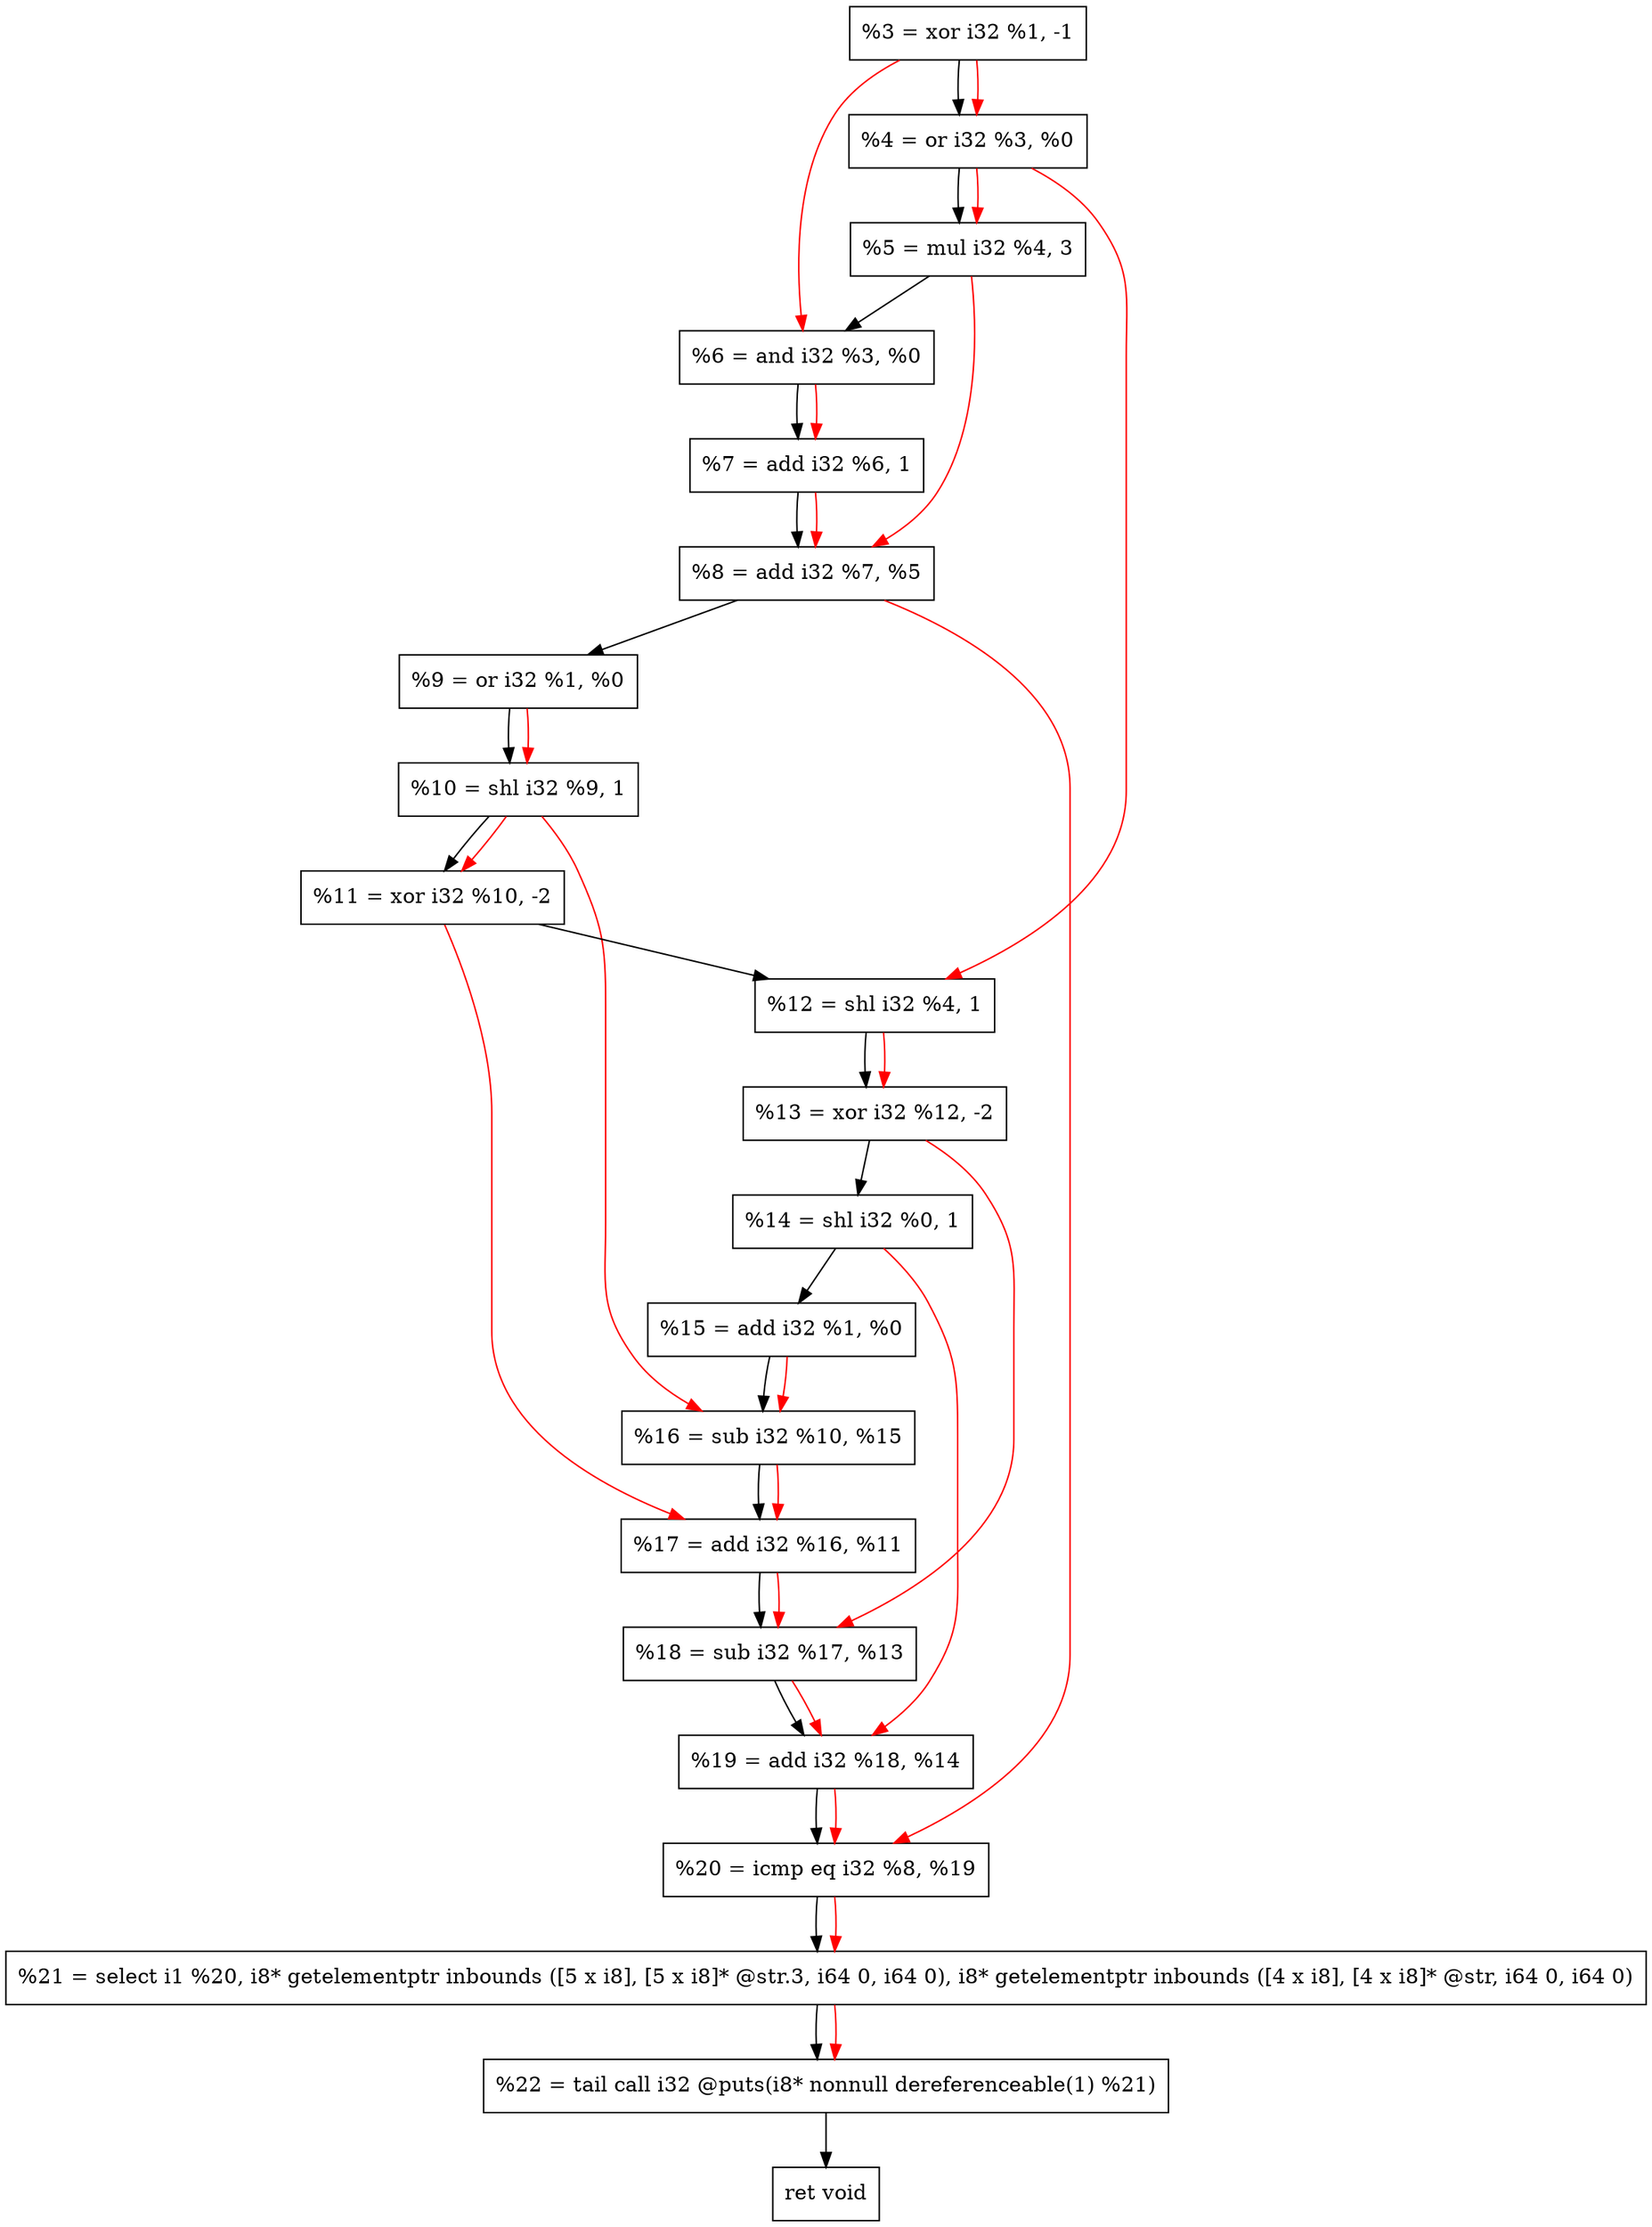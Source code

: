 digraph "DFG for'crackme' function" {
	Node0x1e1ea60[shape=record, label="  %3 = xor i32 %1, -1"];
	Node0x1e1ead0[shape=record, label="  %4 = or i32 %3, %0"];
	Node0x1e1eb90[shape=record, label="  %5 = mul i32 %4, 3"];
	Node0x1e1ec00[shape=record, label="  %6 = and i32 %3, %0"];
	Node0x1e1eca0[shape=record, label="  %7 = add i32 %6, 1"];
	Node0x1e1ed10[shape=record, label="  %8 = add i32 %7, %5"];
	Node0x1e1ed80[shape=record, label="  %9 = or i32 %1, %0"];
	Node0x1e1edf0[shape=record, label="  %10 = shl i32 %9, 1"];
	Node0x1e1ee90[shape=record, label="  %11 = xor i32 %10, -2"];
	Node0x1e1ef00[shape=record, label="  %12 = shl i32 %4, 1"];
	Node0x1e1ef70[shape=record, label="  %13 = xor i32 %12, -2"];
	Node0x1e1efe0[shape=record, label="  %14 = shl i32 %0, 1"];
	Node0x1e1f050[shape=record, label="  %15 = add i32 %1, %0"];
	Node0x1e1f0c0[shape=record, label="  %16 = sub i32 %10, %15"];
	Node0x1e1f130[shape=record, label="  %17 = add i32 %16, %11"];
	Node0x1e1f1a0[shape=record, label="  %18 = sub i32 %17, %13"];
	Node0x1e1f210[shape=record, label="  %19 = add i32 %18, %14"];
	Node0x1e1f280[shape=record, label="  %20 = icmp eq i32 %8, %19"];
	Node0x1dbf268[shape=record, label="  %21 = select i1 %20, i8* getelementptr inbounds ([5 x i8], [5 x i8]* @str.3, i64 0, i64 0), i8* getelementptr inbounds ([4 x i8], [4 x i8]* @str, i64 0, i64 0)"];
	Node0x1e1f720[shape=record, label="  %22 = tail call i32 @puts(i8* nonnull dereferenceable(1) %21)"];
	Node0x1e1f770[shape=record, label="  ret void"];
	Node0x1e1ea60 -> Node0x1e1ead0;
	Node0x1e1ead0 -> Node0x1e1eb90;
	Node0x1e1eb90 -> Node0x1e1ec00;
	Node0x1e1ec00 -> Node0x1e1eca0;
	Node0x1e1eca0 -> Node0x1e1ed10;
	Node0x1e1ed10 -> Node0x1e1ed80;
	Node0x1e1ed80 -> Node0x1e1edf0;
	Node0x1e1edf0 -> Node0x1e1ee90;
	Node0x1e1ee90 -> Node0x1e1ef00;
	Node0x1e1ef00 -> Node0x1e1ef70;
	Node0x1e1ef70 -> Node0x1e1efe0;
	Node0x1e1efe0 -> Node0x1e1f050;
	Node0x1e1f050 -> Node0x1e1f0c0;
	Node0x1e1f0c0 -> Node0x1e1f130;
	Node0x1e1f130 -> Node0x1e1f1a0;
	Node0x1e1f1a0 -> Node0x1e1f210;
	Node0x1e1f210 -> Node0x1e1f280;
	Node0x1e1f280 -> Node0x1dbf268;
	Node0x1dbf268 -> Node0x1e1f720;
	Node0x1e1f720 -> Node0x1e1f770;
edge [color=red]
	Node0x1e1ea60 -> Node0x1e1ead0;
	Node0x1e1ead0 -> Node0x1e1eb90;
	Node0x1e1ea60 -> Node0x1e1ec00;
	Node0x1e1ec00 -> Node0x1e1eca0;
	Node0x1e1eca0 -> Node0x1e1ed10;
	Node0x1e1eb90 -> Node0x1e1ed10;
	Node0x1e1ed80 -> Node0x1e1edf0;
	Node0x1e1edf0 -> Node0x1e1ee90;
	Node0x1e1ead0 -> Node0x1e1ef00;
	Node0x1e1ef00 -> Node0x1e1ef70;
	Node0x1e1edf0 -> Node0x1e1f0c0;
	Node0x1e1f050 -> Node0x1e1f0c0;
	Node0x1e1f0c0 -> Node0x1e1f130;
	Node0x1e1ee90 -> Node0x1e1f130;
	Node0x1e1f130 -> Node0x1e1f1a0;
	Node0x1e1ef70 -> Node0x1e1f1a0;
	Node0x1e1f1a0 -> Node0x1e1f210;
	Node0x1e1efe0 -> Node0x1e1f210;
	Node0x1e1ed10 -> Node0x1e1f280;
	Node0x1e1f210 -> Node0x1e1f280;
	Node0x1e1f280 -> Node0x1dbf268;
	Node0x1dbf268 -> Node0x1e1f720;
}
